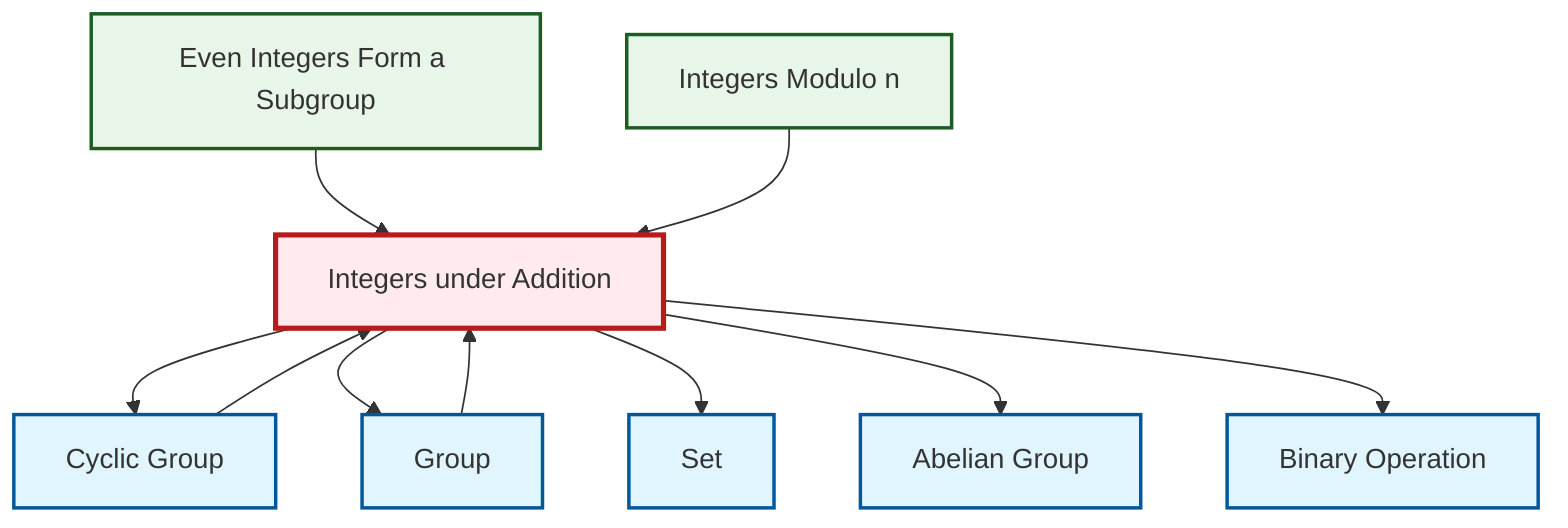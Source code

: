 graph TD
    classDef definition fill:#e1f5fe,stroke:#01579b,stroke-width:2px
    classDef theorem fill:#f3e5f5,stroke:#4a148c,stroke-width:2px
    classDef axiom fill:#fff3e0,stroke:#e65100,stroke-width:2px
    classDef example fill:#e8f5e9,stroke:#1b5e20,stroke-width:2px
    classDef current fill:#ffebee,stroke:#b71c1c,stroke-width:3px
    ex-quotient-integers-mod-n["Integers Modulo n"]:::example
    def-abelian-group["Abelian Group"]:::definition
    ex-even-integers-subgroup["Even Integers Form a Subgroup"]:::example
    def-set["Set"]:::definition
    def-cyclic-group["Cyclic Group"]:::definition
    def-group["Group"]:::definition
    ex-integers-addition["Integers under Addition"]:::example
    def-binary-operation["Binary Operation"]:::definition
    ex-even-integers-subgroup --> ex-integers-addition
    ex-integers-addition --> def-cyclic-group
    ex-integers-addition --> def-group
    ex-integers-addition --> def-set
    ex-integers-addition --> def-abelian-group
    def-group --> ex-integers-addition
    def-cyclic-group --> ex-integers-addition
    ex-integers-addition --> def-binary-operation
    ex-quotient-integers-mod-n --> ex-integers-addition
    class ex-integers-addition current